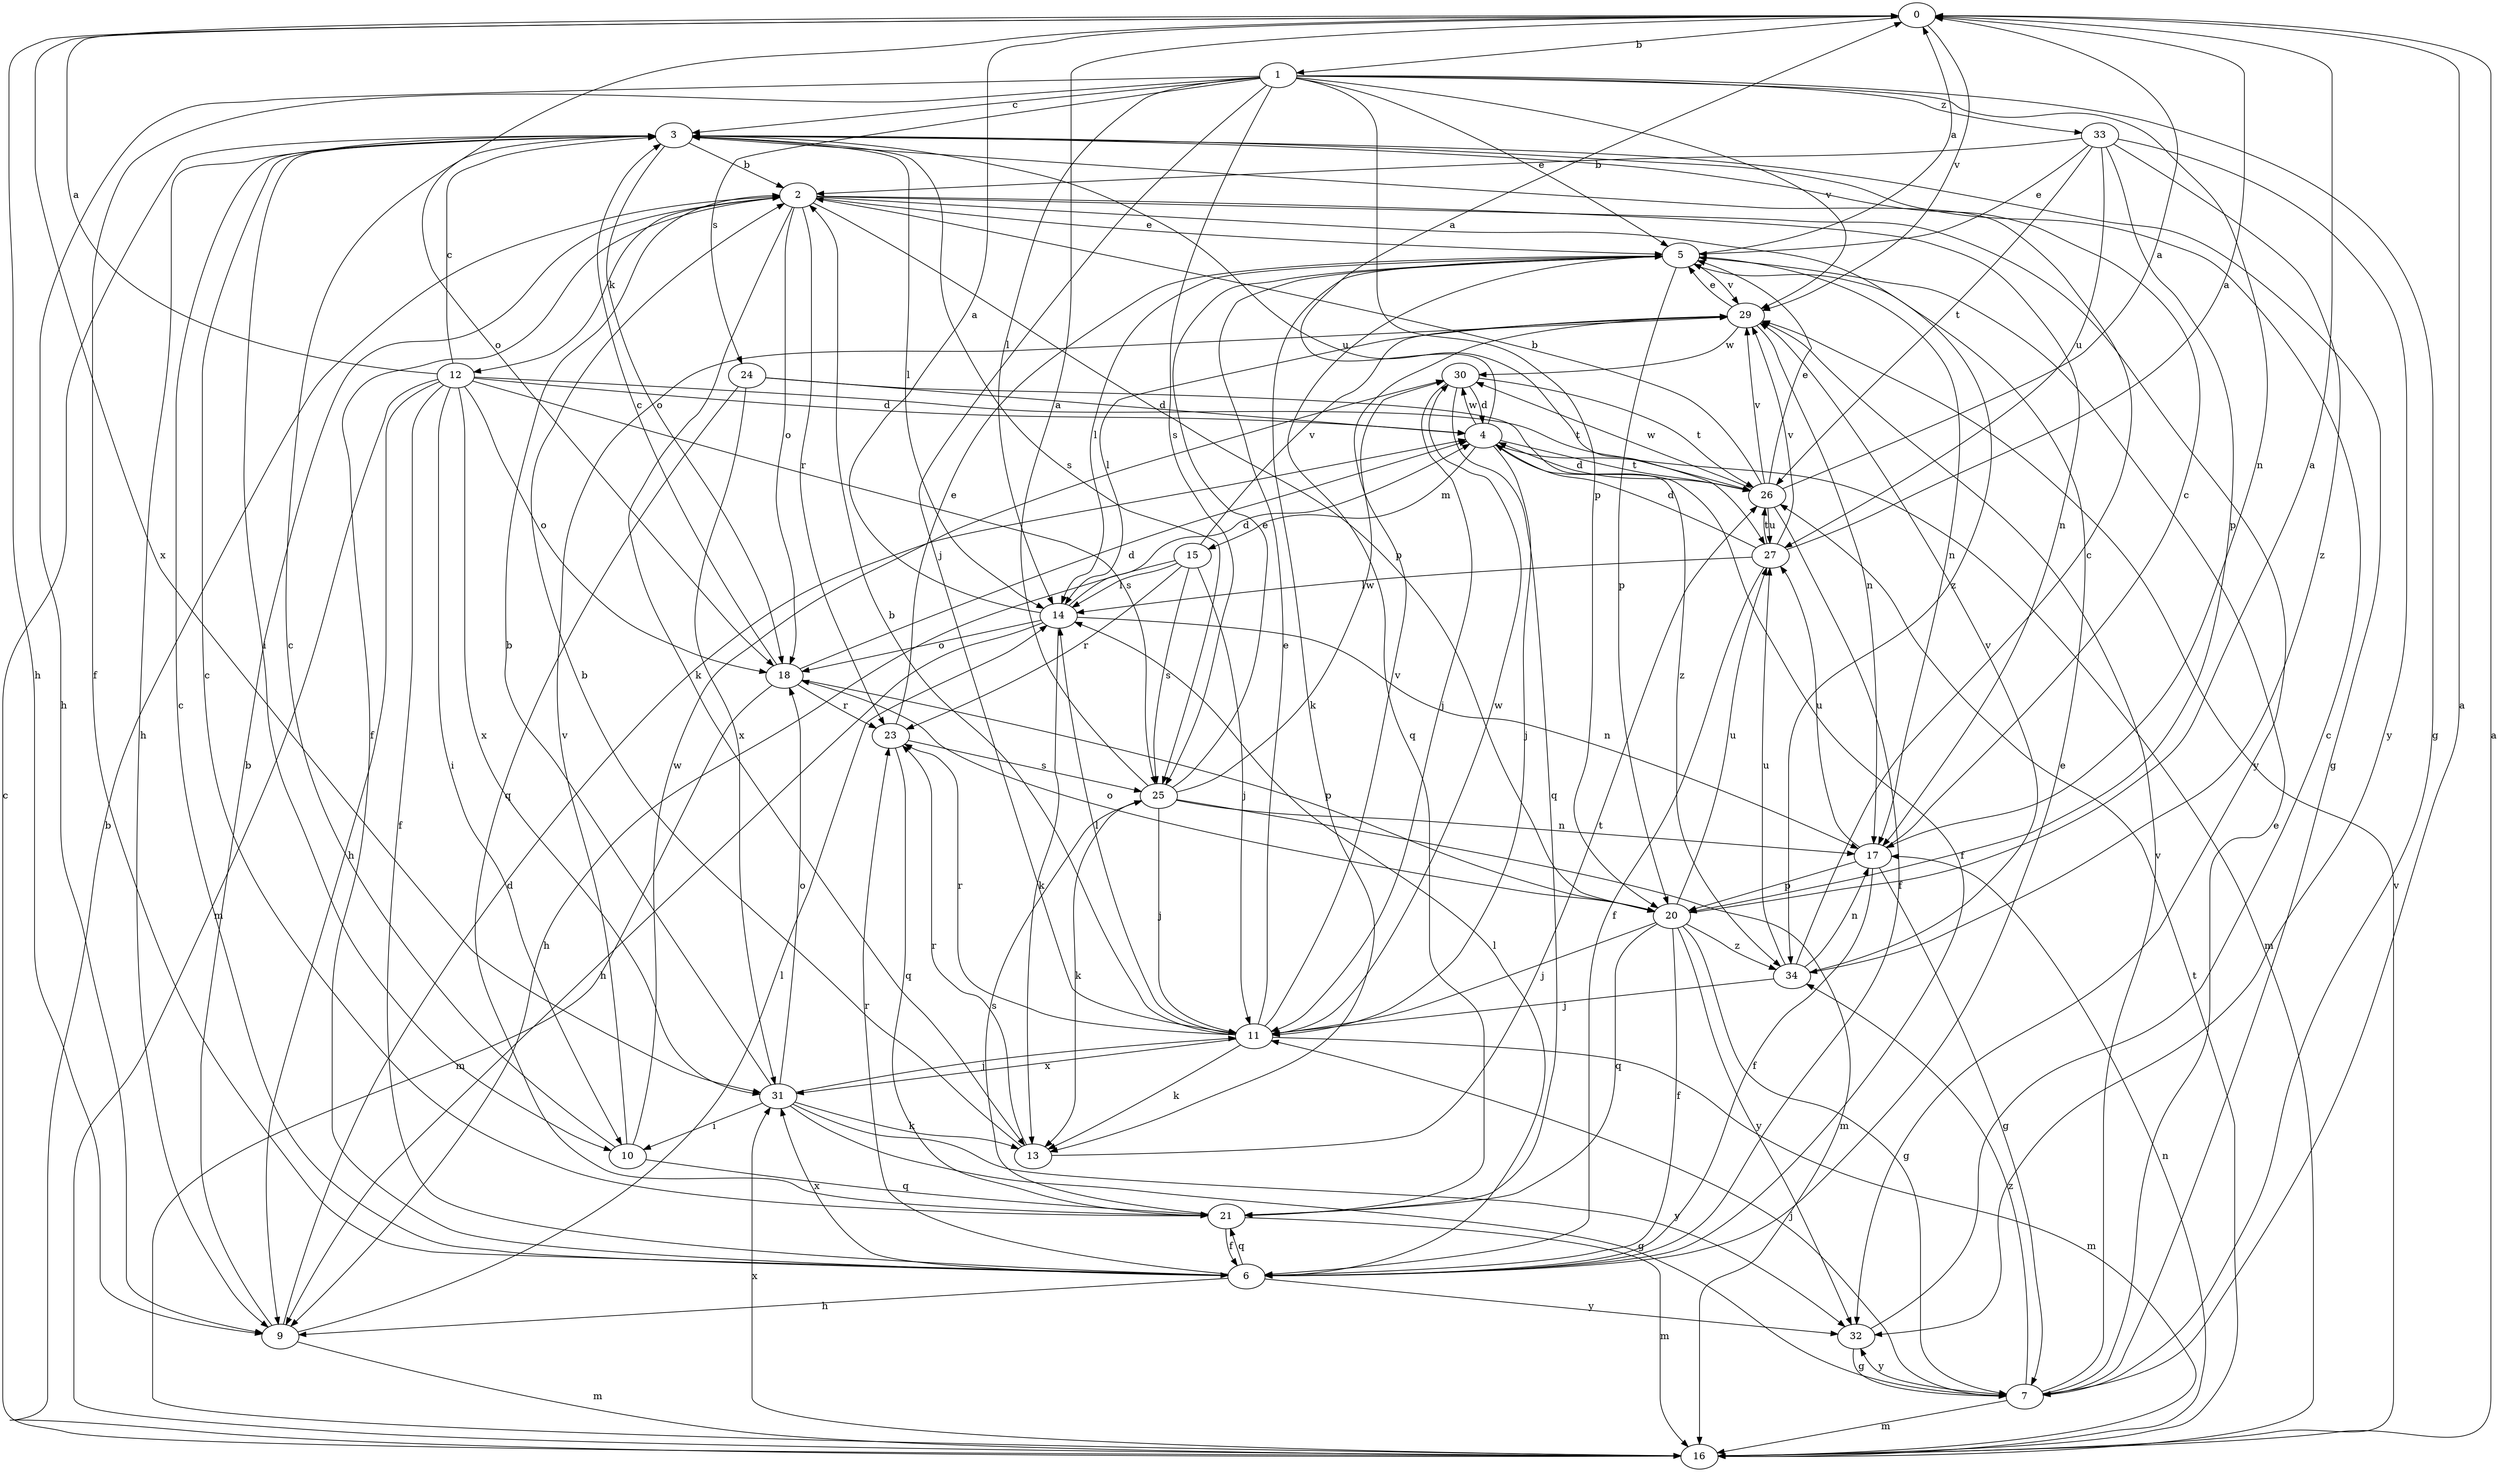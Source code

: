 strict digraph  {
0;
1;
2;
3;
4;
5;
6;
7;
9;
10;
11;
12;
13;
14;
15;
16;
17;
18;
20;
21;
23;
24;
25;
26;
27;
29;
30;
31;
32;
33;
34;
0 -> 1  [label=b];
0 -> 9  [label=h];
0 -> 18  [label=o];
0 -> 29  [label=v];
0 -> 31  [label=x];
1 -> 3  [label=c];
1 -> 5  [label=e];
1 -> 6  [label=f];
1 -> 7  [label=g];
1 -> 9  [label=h];
1 -> 11  [label=j];
1 -> 14  [label=l];
1 -> 17  [label=n];
1 -> 20  [label=p];
1 -> 24  [label=s];
1 -> 25  [label=s];
1 -> 29  [label=v];
1 -> 33  [label=z];
2 -> 5  [label=e];
2 -> 6  [label=f];
2 -> 12  [label=k];
2 -> 13  [label=k];
2 -> 17  [label=n];
2 -> 18  [label=o];
2 -> 20  [label=p];
2 -> 23  [label=r];
2 -> 32  [label=y];
2 -> 34  [label=z];
3 -> 2  [label=b];
3 -> 7  [label=g];
3 -> 9  [label=h];
3 -> 10  [label=i];
3 -> 14  [label=l];
3 -> 18  [label=o];
3 -> 25  [label=s];
3 -> 27  [label=u];
4 -> 0  [label=a];
4 -> 6  [label=f];
4 -> 11  [label=j];
4 -> 15  [label=m];
4 -> 16  [label=m];
4 -> 26  [label=t];
4 -> 30  [label=w];
5 -> 0  [label=a];
5 -> 13  [label=k];
5 -> 14  [label=l];
5 -> 17  [label=n];
5 -> 20  [label=p];
5 -> 21  [label=q];
5 -> 29  [label=v];
6 -> 3  [label=c];
6 -> 5  [label=e];
6 -> 9  [label=h];
6 -> 14  [label=l];
6 -> 21  [label=q];
6 -> 23  [label=r];
6 -> 31  [label=x];
6 -> 32  [label=y];
7 -> 0  [label=a];
7 -> 5  [label=e];
7 -> 11  [label=j];
7 -> 16  [label=m];
7 -> 29  [label=v];
7 -> 32  [label=y];
7 -> 34  [label=z];
9 -> 2  [label=b];
9 -> 4  [label=d];
9 -> 14  [label=l];
9 -> 16  [label=m];
10 -> 3  [label=c];
10 -> 21  [label=q];
10 -> 29  [label=v];
10 -> 30  [label=w];
11 -> 2  [label=b];
11 -> 5  [label=e];
11 -> 13  [label=k];
11 -> 14  [label=l];
11 -> 16  [label=m];
11 -> 23  [label=r];
11 -> 29  [label=v];
11 -> 30  [label=w];
11 -> 31  [label=x];
12 -> 0  [label=a];
12 -> 3  [label=c];
12 -> 4  [label=d];
12 -> 6  [label=f];
12 -> 9  [label=h];
12 -> 10  [label=i];
12 -> 16  [label=m];
12 -> 18  [label=o];
12 -> 25  [label=s];
12 -> 26  [label=t];
12 -> 31  [label=x];
13 -> 2  [label=b];
13 -> 23  [label=r];
13 -> 26  [label=t];
14 -> 0  [label=a];
14 -> 4  [label=d];
14 -> 9  [label=h];
14 -> 13  [label=k];
14 -> 17  [label=n];
14 -> 18  [label=o];
15 -> 9  [label=h];
15 -> 11  [label=j];
15 -> 14  [label=l];
15 -> 23  [label=r];
15 -> 25  [label=s];
15 -> 29  [label=v];
16 -> 0  [label=a];
16 -> 2  [label=b];
16 -> 3  [label=c];
16 -> 17  [label=n];
16 -> 26  [label=t];
16 -> 29  [label=v];
16 -> 31  [label=x];
17 -> 3  [label=c];
17 -> 6  [label=f];
17 -> 7  [label=g];
17 -> 20  [label=p];
17 -> 27  [label=u];
18 -> 3  [label=c];
18 -> 4  [label=d];
18 -> 16  [label=m];
18 -> 20  [label=p];
18 -> 23  [label=r];
20 -> 0  [label=a];
20 -> 6  [label=f];
20 -> 7  [label=g];
20 -> 11  [label=j];
20 -> 18  [label=o];
20 -> 21  [label=q];
20 -> 27  [label=u];
20 -> 32  [label=y];
20 -> 34  [label=z];
21 -> 3  [label=c];
21 -> 6  [label=f];
21 -> 16  [label=m];
21 -> 25  [label=s];
23 -> 5  [label=e];
23 -> 21  [label=q];
23 -> 25  [label=s];
24 -> 4  [label=d];
24 -> 21  [label=q];
24 -> 31  [label=x];
24 -> 34  [label=z];
25 -> 0  [label=a];
25 -> 5  [label=e];
25 -> 11  [label=j];
25 -> 13  [label=k];
25 -> 16  [label=m];
25 -> 17  [label=n];
25 -> 30  [label=w];
26 -> 0  [label=a];
26 -> 2  [label=b];
26 -> 4  [label=d];
26 -> 5  [label=e];
26 -> 6  [label=f];
26 -> 27  [label=u];
26 -> 29  [label=v];
26 -> 30  [label=w];
27 -> 0  [label=a];
27 -> 4  [label=d];
27 -> 6  [label=f];
27 -> 14  [label=l];
27 -> 26  [label=t];
27 -> 29  [label=v];
29 -> 5  [label=e];
29 -> 14  [label=l];
29 -> 17  [label=n];
29 -> 30  [label=w];
30 -> 4  [label=d];
30 -> 11  [label=j];
30 -> 21  [label=q];
30 -> 26  [label=t];
31 -> 2  [label=b];
31 -> 7  [label=g];
31 -> 10  [label=i];
31 -> 11  [label=j];
31 -> 13  [label=k];
31 -> 18  [label=o];
31 -> 32  [label=y];
32 -> 3  [label=c];
32 -> 7  [label=g];
33 -> 2  [label=b];
33 -> 5  [label=e];
33 -> 20  [label=p];
33 -> 26  [label=t];
33 -> 27  [label=u];
33 -> 32  [label=y];
33 -> 34  [label=z];
34 -> 3  [label=c];
34 -> 11  [label=j];
34 -> 17  [label=n];
34 -> 27  [label=u];
34 -> 29  [label=v];
}
